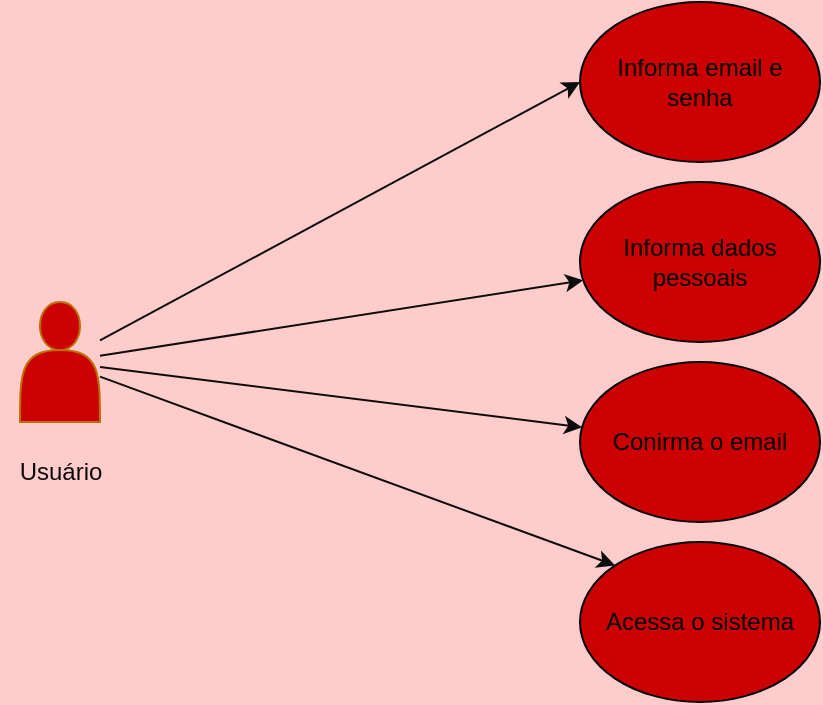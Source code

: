 <mxfile>
    <diagram id="oSRkV4iGXFkknwlRuPne" name="Page-1">
        <mxGraphModel dx="701" dy="616" grid="1" gridSize="10" guides="1" tooltips="1" connect="1" arrows="1" fold="1" page="1" pageScale="1" pageWidth="827" pageHeight="1169" background="#FFCCCC" math="0" shadow="0">
            <root>
                <mxCell id="0"/>
                <mxCell id="1" parent="0"/>
                <mxCell id="2" style="edgeStyle=none;html=1;entryX=0;entryY=0.5;entryDx=0;entryDy=0;fontColor=#0d0c0c;strokeColor=#0d0c0c;" edge="1" parent="1" source="3" target="4">
                    <mxGeometry relative="1" as="geometry"/>
                </mxCell>
                <mxCell id="7" style="edgeStyle=none;html=1;strokeColor=#0d0d0d;" edge="1" parent="1" source="3" target="6">
                    <mxGeometry relative="1" as="geometry"/>
                </mxCell>
                <mxCell id="9" style="edgeStyle=none;html=1;strokeColor=#0d0d0d;" edge="1" parent="1" source="3" target="8">
                    <mxGeometry relative="1" as="geometry"/>
                </mxCell>
                <mxCell id="11" style="edgeStyle=none;html=1;entryX=0;entryY=0;entryDx=0;entryDy=0;strokeColor=#0d0d0d;" edge="1" parent="1" source="3" target="10">
                    <mxGeometry relative="1" as="geometry"/>
                </mxCell>
                <mxCell id="3" value="&lt;div style=&quot;text-align: justify;&quot;&gt;&lt;br&gt;&lt;/div&gt;" style="shape=actor;whiteSpace=wrap;html=1;fillColor=#CC0000;fontColor=#000000;strokeColor=#BD7000;align=right;" vertex="1" parent="1">
                    <mxGeometry x="80" y="180" width="40" height="60" as="geometry"/>
                </mxCell>
                <mxCell id="4" value="Informa email e senha" style="ellipse;whiteSpace=wrap;html=1;fillColor=#CC0000;" vertex="1" parent="1">
                    <mxGeometry x="360" y="30" width="120" height="80" as="geometry"/>
                </mxCell>
                <mxCell id="5" value="&lt;font color=&quot;#0d0c0c&quot;&gt;Usuário&lt;/font&gt;" style="text;html=1;align=center;verticalAlign=middle;resizable=0;points=[];autosize=1;strokeColor=none;fillColor=none;fontColor=#FFFFFF;" vertex="1" parent="1">
                    <mxGeometry x="70" y="250" width="60" height="30" as="geometry"/>
                </mxCell>
                <mxCell id="6" value="Informa dados pessoais" style="ellipse;whiteSpace=wrap;html=1;fillColor=#CC0000;" vertex="1" parent="1">
                    <mxGeometry x="360" y="120" width="120" height="80" as="geometry"/>
                </mxCell>
                <mxCell id="8" value="Conirma o email" style="ellipse;whiteSpace=wrap;html=1;fillColor=#CC0000;" vertex="1" parent="1">
                    <mxGeometry x="360" y="210" width="120" height="80" as="geometry"/>
                </mxCell>
                <mxCell id="10" value="Acessa o sistema" style="ellipse;whiteSpace=wrap;html=1;fillColor=#CC0000;" vertex="1" parent="1">
                    <mxGeometry x="360" y="300" width="120" height="80" as="geometry"/>
                </mxCell>
            </root>
        </mxGraphModel>
    </diagram>
</mxfile>